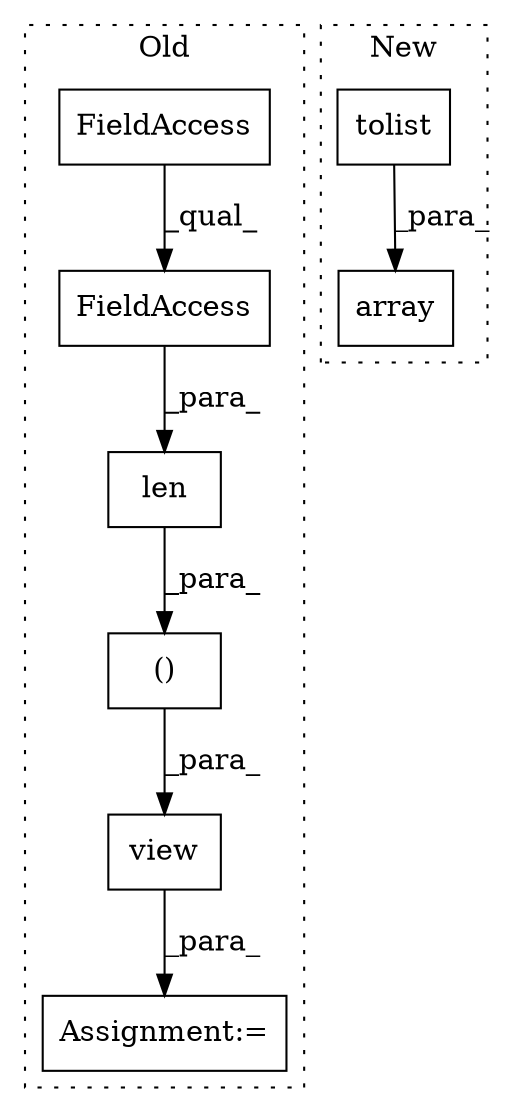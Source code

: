 digraph G {
subgraph cluster0 {
1 [label="view" a="32" s="2343,2408" l="12,2" shape="box"];
3 [label="()" a="106" s="2355" l="53" shape="box"];
4 [label="len" a="32" s="2381,2407" l="4,1" shape="box"];
5 [label="FieldAccess" a="22" s="2385" l="22" shape="box"];
6 [label="FieldAccess" a="22" s="2385" l="16" shape="box"];
8 [label="Assignment:=" a="7" s="2331" l="1" shape="box"];
label = "Old";
style="dotted";
}
subgraph cluster1 {
2 [label="array" a="32" s="2292,2324" l="6,1" shape="box"];
7 [label="tolist" a="32" s="2316" l="8" shape="box"];
label = "New";
style="dotted";
}
1 -> 8 [label="_para_"];
3 -> 1 [label="_para_"];
4 -> 3 [label="_para_"];
5 -> 4 [label="_para_"];
6 -> 5 [label="_qual_"];
7 -> 2 [label="_para_"];
}